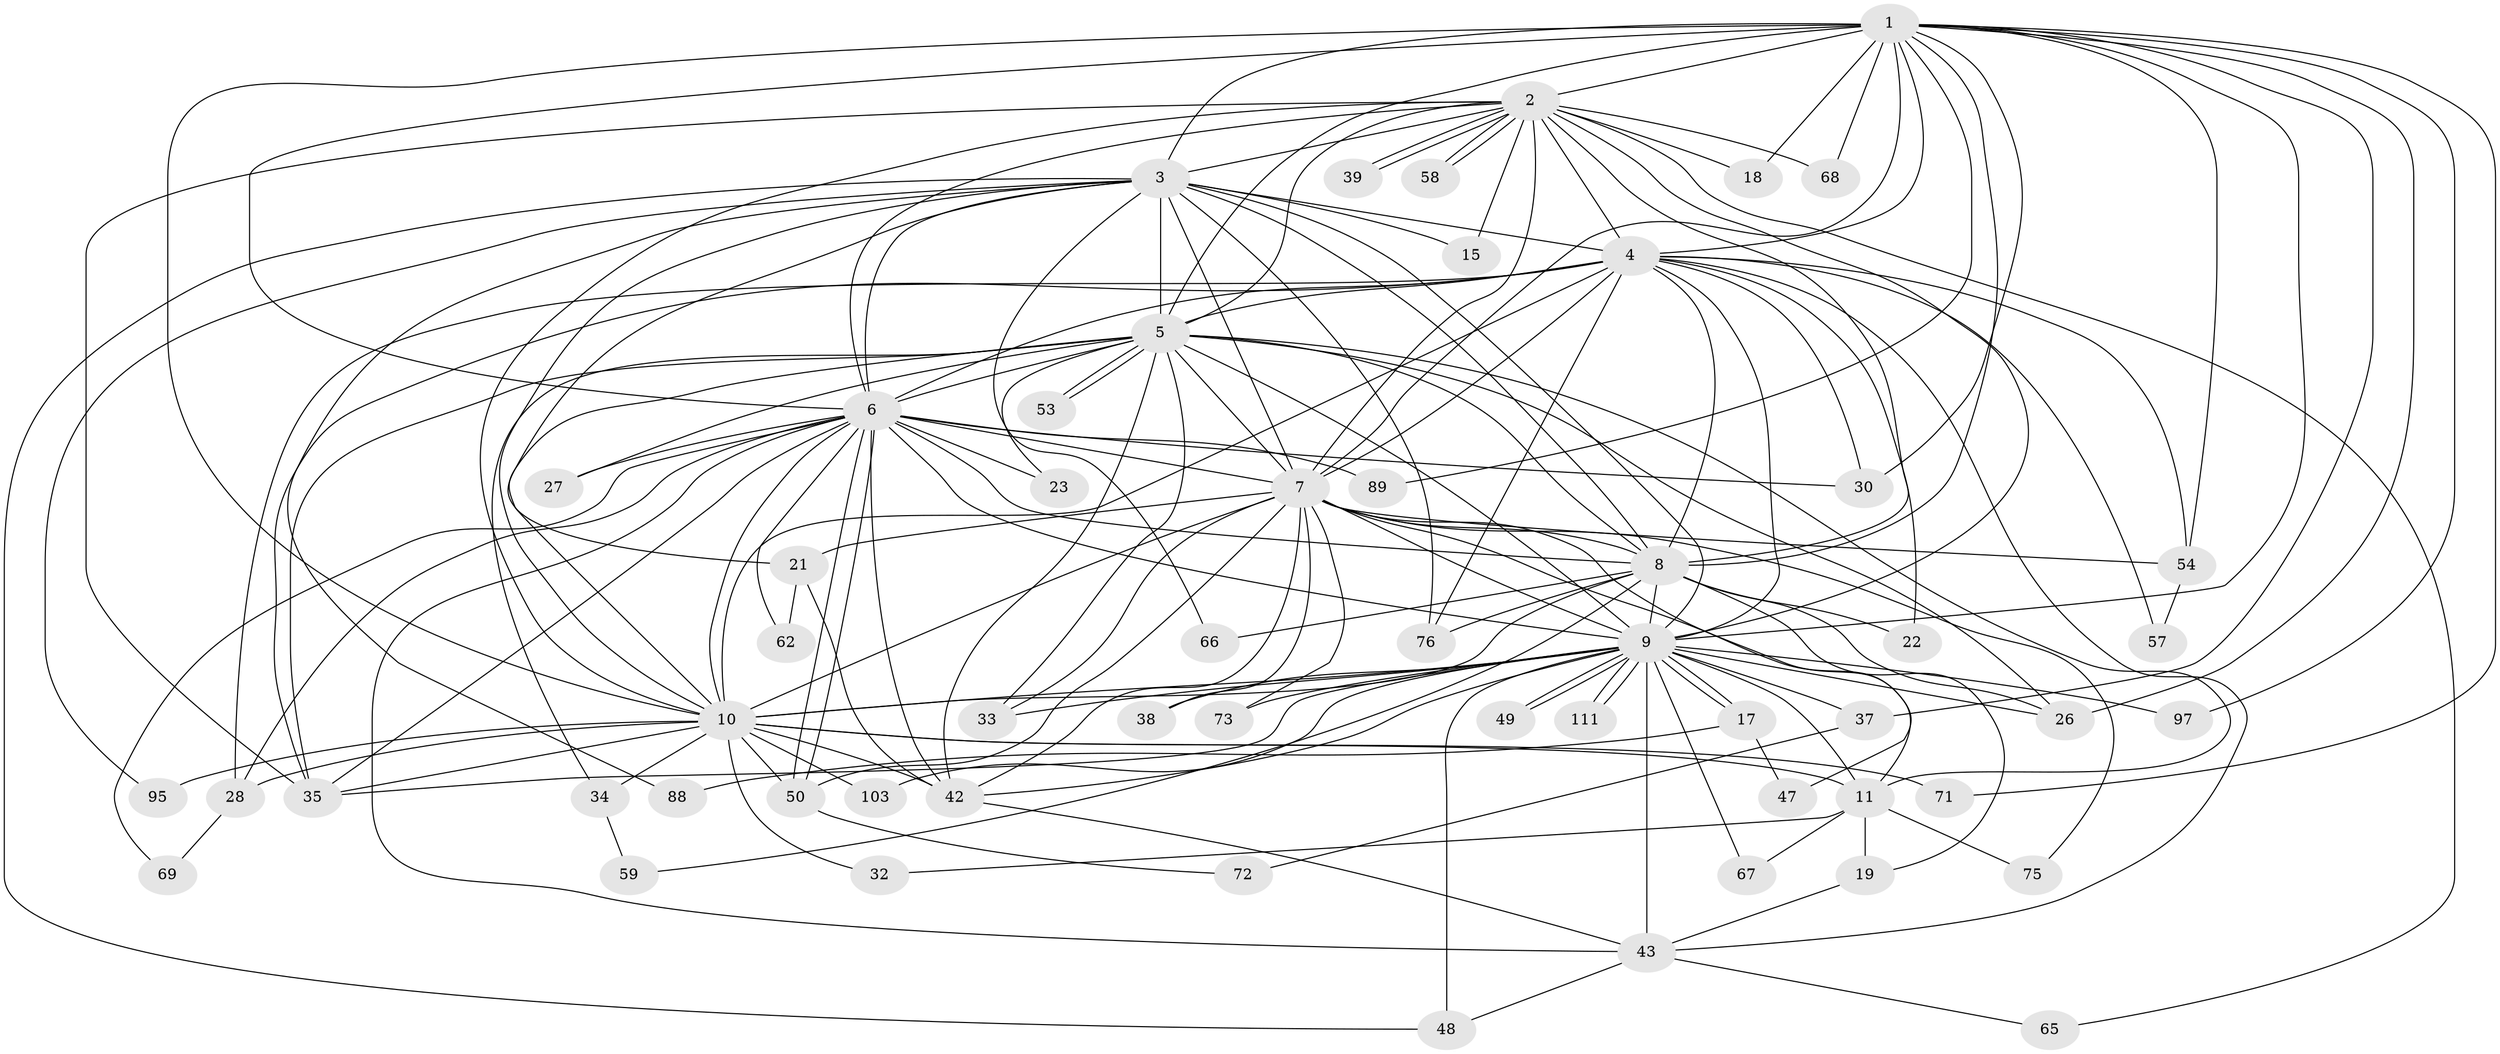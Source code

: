 // original degree distribution, {22: 0.017391304347826087, 21: 0.008695652173913044, 16: 0.017391304347826087, 24: 0.017391304347826087, 23: 0.008695652173913044, 38: 0.008695652173913044, 20: 0.008695652173913044, 7: 0.008695652173913044, 5: 0.043478260869565216, 9: 0.008695652173913044, 2: 0.591304347826087, 4: 0.09565217391304348, 3: 0.14782608695652175, 6: 0.017391304347826087}
// Generated by graph-tools (version 1.1) at 2025/14/03/09/25 04:14:13]
// undirected, 57 vertices, 162 edges
graph export_dot {
graph [start="1"]
  node [color=gray90,style=filled];
  1 [super="+12+16"];
  2 [super="+87+113+31"];
  3 [super="+20"];
  4 [super="+63"];
  5 [super="+55+70"];
  6 [super="+44"];
  7 [super="+79+36+90+115+24+14"];
  8;
  9 [super="+25"];
  10 [super="+13"];
  11 [super="+29"];
  15;
  17;
  18;
  19;
  21;
  22;
  23;
  26 [super="+82+114"];
  27;
  28 [super="+104"];
  30 [super="+80"];
  32;
  33 [super="+102"];
  34;
  35 [super="+77+40"];
  37 [super="+105"];
  38;
  39;
  42 [super="+91+78+60"];
  43 [super="+51+45"];
  47;
  48;
  49;
  50 [super="+52+64"];
  53;
  54;
  57;
  58;
  59;
  62;
  65;
  66;
  67;
  68;
  69;
  71;
  72;
  73;
  75;
  76 [super="+81"];
  88;
  89;
  95;
  97;
  103;
  111;
  1 -- 2 [weight=3];
  1 -- 3;
  1 -- 4 [weight=2];
  1 -- 5;
  1 -- 6;
  1 -- 7 [weight=5];
  1 -- 8 [weight=2];
  1 -- 9 [weight=2];
  1 -- 10 [weight=2];
  1 -- 18;
  1 -- 30;
  1 -- 37;
  1 -- 54;
  1 -- 68;
  1 -- 71;
  1 -- 89;
  1 -- 97;
  1 -- 26;
  2 -- 3;
  2 -- 4 [weight=2];
  2 -- 5;
  2 -- 6 [weight=2];
  2 -- 7;
  2 -- 8;
  2 -- 9 [weight=2];
  2 -- 10;
  2 -- 15;
  2 -- 18;
  2 -- 39;
  2 -- 39;
  2 -- 58;
  2 -- 58;
  2 -- 65;
  2 -- 68;
  2 -- 35;
  3 -- 4;
  3 -- 5 [weight=3];
  3 -- 6 [weight=2];
  3 -- 7;
  3 -- 8;
  3 -- 9 [weight=2];
  3 -- 10;
  3 -- 15;
  3 -- 66;
  3 -- 76;
  3 -- 88;
  3 -- 95;
  3 -- 48;
  3 -- 21;
  4 -- 5;
  4 -- 6;
  4 -- 7 [weight=2];
  4 -- 8;
  4 -- 9;
  4 -- 10 [weight=3];
  4 -- 22;
  4 -- 28;
  4 -- 54;
  4 -- 57;
  4 -- 30;
  4 -- 43;
  4 -- 35 [weight=2];
  4 -- 76;
  5 -- 6;
  5 -- 7;
  5 -- 8;
  5 -- 9 [weight=2];
  5 -- 10;
  5 -- 23;
  5 -- 27;
  5 -- 33;
  5 -- 34;
  5 -- 35 [weight=2];
  5 -- 42;
  5 -- 53;
  5 -- 53;
  5 -- 26;
  5 -- 11 [weight=2];
  6 -- 7 [weight=2];
  6 -- 8;
  6 -- 9;
  6 -- 10 [weight=2];
  6 -- 23;
  6 -- 27;
  6 -- 30;
  6 -- 50;
  6 -- 50;
  6 -- 69;
  6 -- 89;
  6 -- 43;
  6 -- 35;
  6 -- 28;
  6 -- 62;
  6 -- 42;
  7 -- 8;
  7 -- 9 [weight=2];
  7 -- 10 [weight=4];
  7 -- 38;
  7 -- 47;
  7 -- 73;
  7 -- 75;
  7 -- 54;
  7 -- 50;
  7 -- 11;
  7 -- 33;
  7 -- 21;
  7 -- 42;
  8 -- 9;
  8 -- 10;
  8 -- 19;
  8 -- 22;
  8 -- 26;
  8 -- 59;
  8 -- 66;
  8 -- 76;
  9 -- 10 [weight=2];
  9 -- 11 [weight=3];
  9 -- 17;
  9 -- 17;
  9 -- 26;
  9 -- 35;
  9 -- 37 [weight=2];
  9 -- 38;
  9 -- 43 [weight=2];
  9 -- 48;
  9 -- 49;
  9 -- 49;
  9 -- 67;
  9 -- 73;
  9 -- 97;
  9 -- 103;
  9 -- 111;
  9 -- 111;
  9 -- 33;
  9 -- 42;
  10 -- 11;
  10 -- 32;
  10 -- 34;
  10 -- 71;
  10 -- 95;
  10 -- 103;
  10 -- 50;
  10 -- 35;
  10 -- 42;
  10 -- 28;
  11 -- 19;
  11 -- 32;
  11 -- 67;
  11 -- 75;
  17 -- 47;
  17 -- 88;
  19 -- 43;
  21 -- 62;
  21 -- 42;
  28 -- 69;
  34 -- 59;
  37 -- 72;
  42 -- 43;
  43 -- 48;
  43 -- 65;
  50 -- 72;
  54 -- 57;
}
